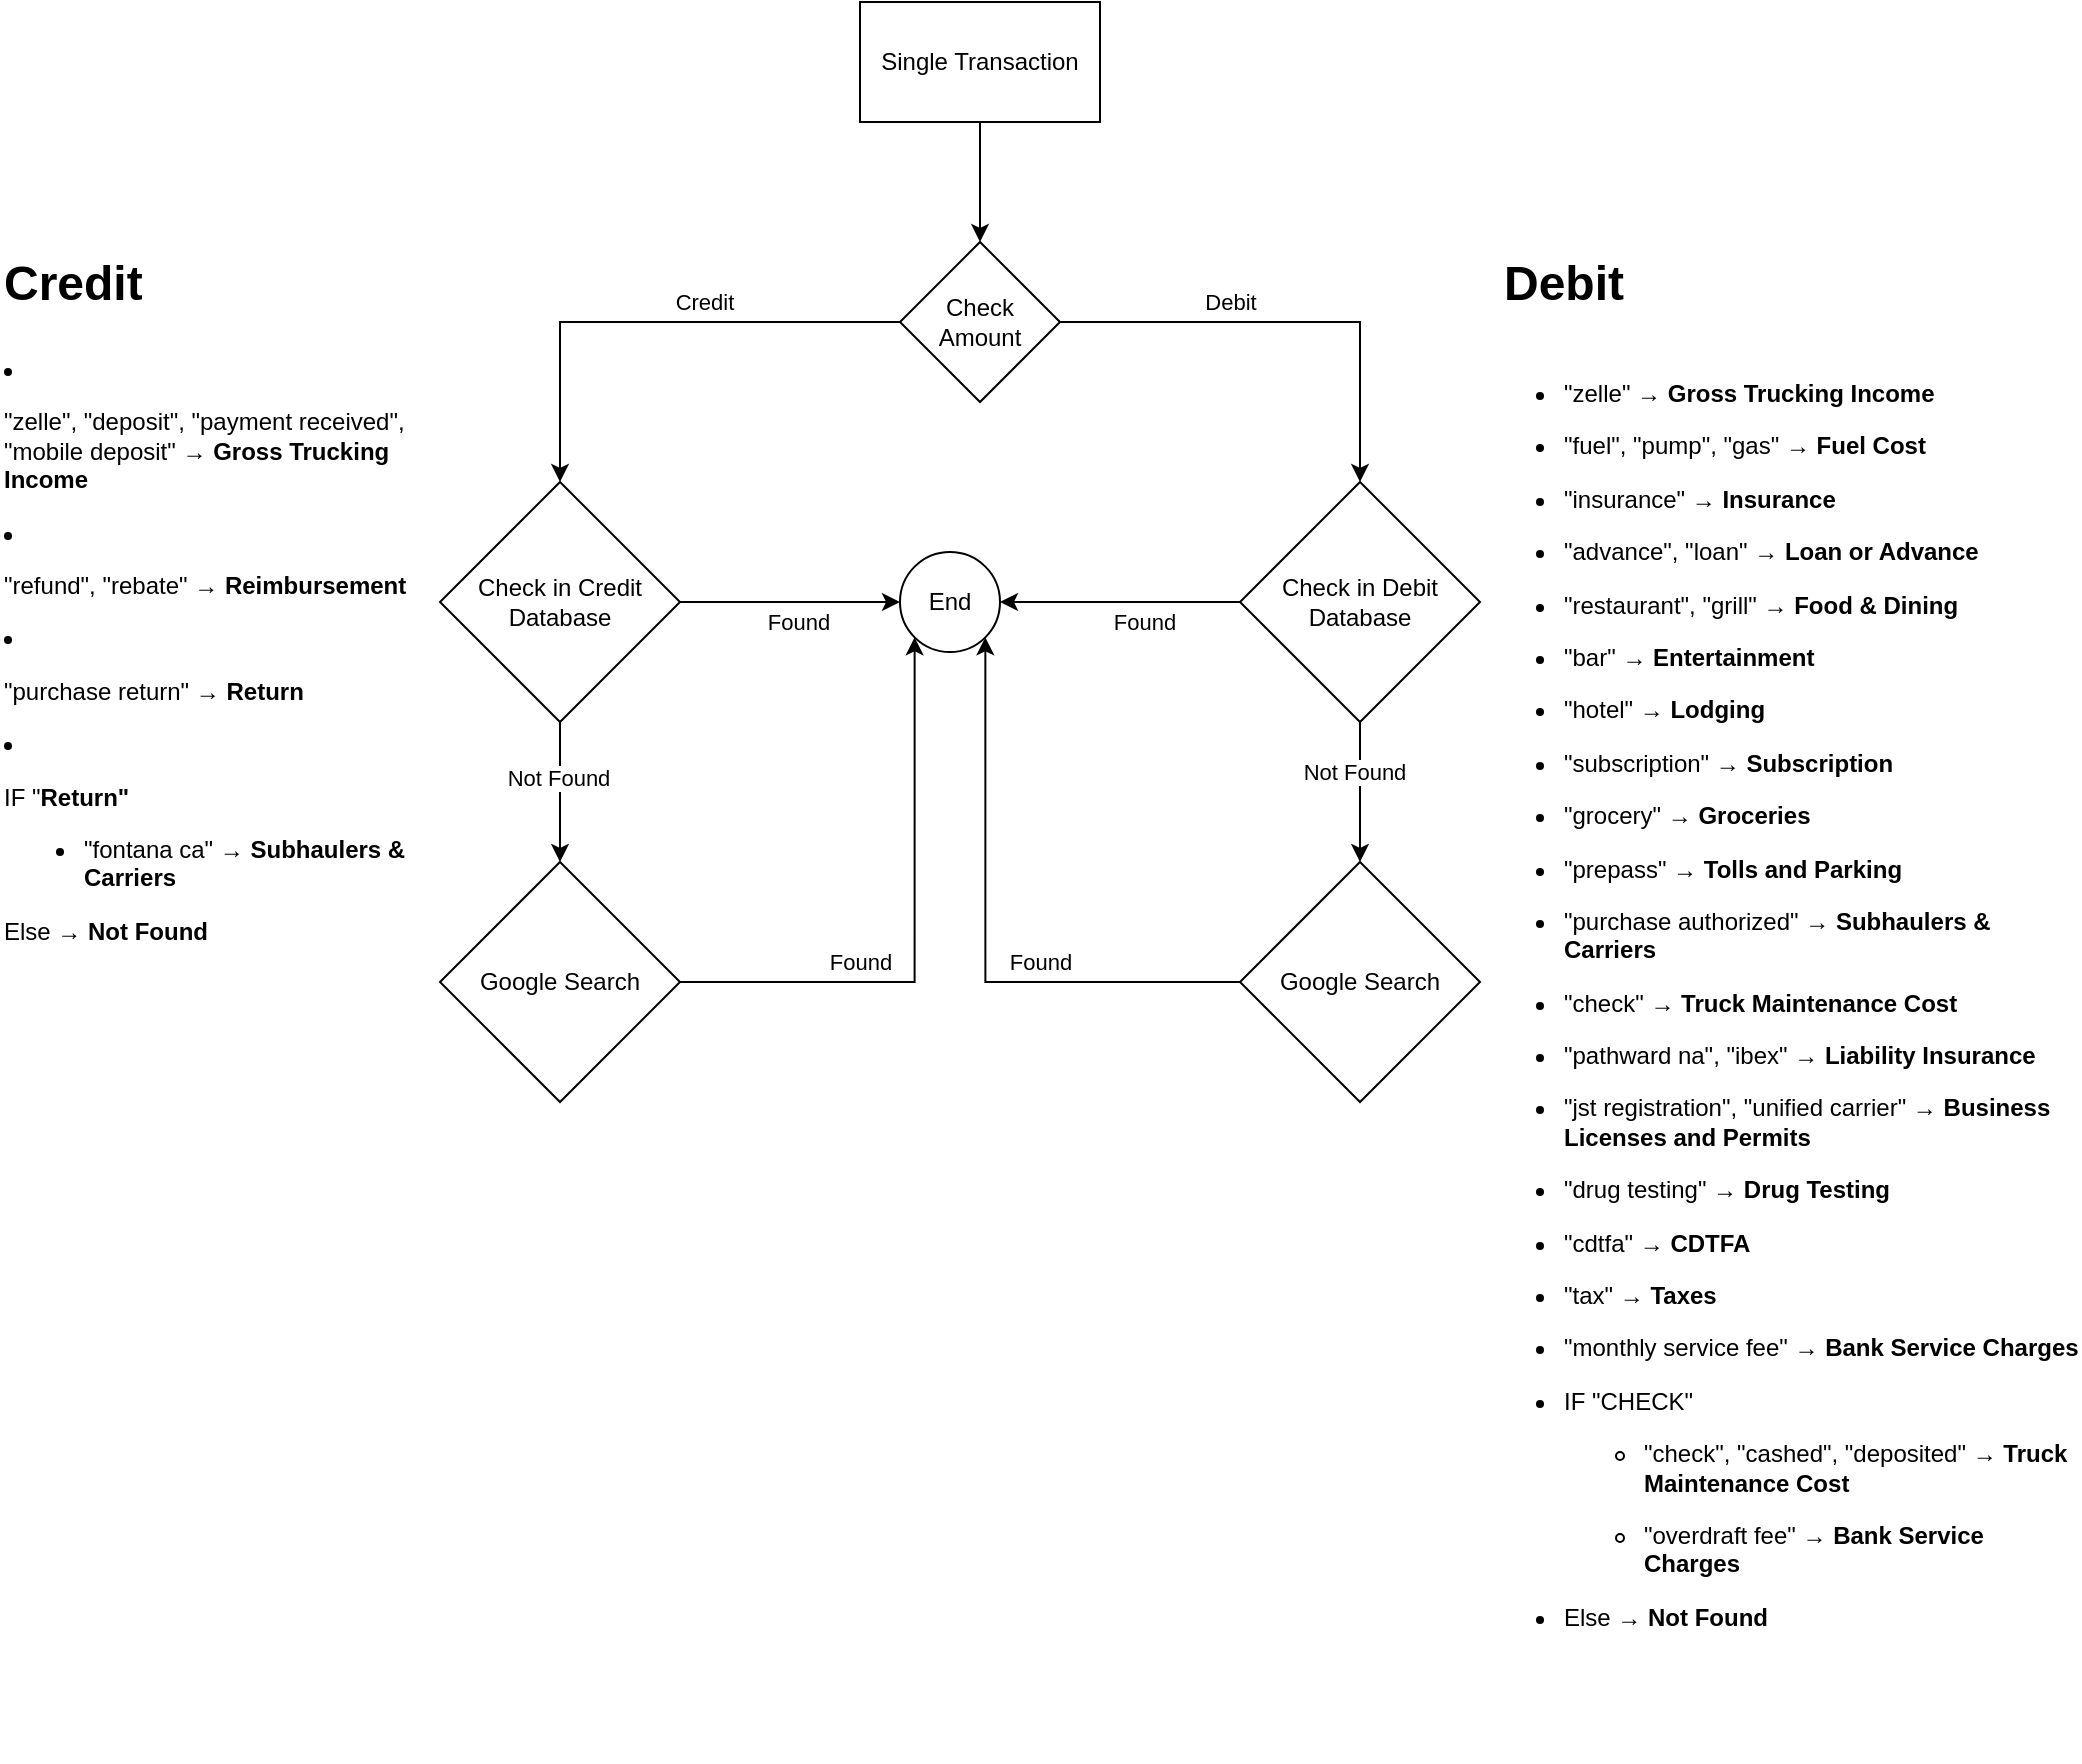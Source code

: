 <mxfile version="26.2.14">
  <diagram name="Page-1" id="-Porn5q69pJKB6e0TvHD">
    <mxGraphModel dx="1238" dy="747" grid="1" gridSize="10" guides="1" tooltips="1" connect="1" arrows="1" fold="1" page="1" pageScale="1" pageWidth="850" pageHeight="1100" math="0" shadow="0">
      <root>
        <mxCell id="0" />
        <mxCell id="1" parent="0" />
        <mxCell id="hhpjWOZ0reYCbAaIe3Vi-7" style="edgeStyle=orthogonalEdgeStyle;rounded=0;orthogonalLoop=1;jettySize=auto;html=1;entryX=0.5;entryY=0;entryDx=0;entryDy=0;" edge="1" parent="1" source="hhpjWOZ0reYCbAaIe3Vi-1" target="hhpjWOZ0reYCbAaIe3Vi-2">
          <mxGeometry relative="1" as="geometry" />
        </mxCell>
        <mxCell id="hhpjWOZ0reYCbAaIe3Vi-1" value="&lt;div&gt;Single Transaction&lt;/div&gt;" style="rounded=0;whiteSpace=wrap;html=1;" vertex="1" parent="1">
          <mxGeometry x="230" y="140" width="120" height="60" as="geometry" />
        </mxCell>
        <mxCell id="hhpjWOZ0reYCbAaIe3Vi-5" style="edgeStyle=orthogonalEdgeStyle;rounded=0;orthogonalLoop=1;jettySize=auto;html=1;entryX=0.5;entryY=0;entryDx=0;entryDy=0;" edge="1" parent="1" source="hhpjWOZ0reYCbAaIe3Vi-2" target="hhpjWOZ0reYCbAaIe3Vi-17">
          <mxGeometry relative="1" as="geometry">
            <mxPoint x="400" y="360" as="targetPoint" />
          </mxGeometry>
        </mxCell>
        <mxCell id="hhpjWOZ0reYCbAaIe3Vi-13" value="&lt;div&gt;Debit&lt;/div&gt;" style="edgeLabel;html=1;align=center;verticalAlign=middle;resizable=0;points=[];" vertex="1" connectable="0" parent="hhpjWOZ0reYCbAaIe3Vi-5">
          <mxGeometry x="-0.308" y="1" relative="1" as="geometry">
            <mxPoint x="5" y="-9" as="offset" />
          </mxGeometry>
        </mxCell>
        <mxCell id="hhpjWOZ0reYCbAaIe3Vi-6" style="edgeStyle=orthogonalEdgeStyle;rounded=0;orthogonalLoop=1;jettySize=auto;html=1;entryX=0.5;entryY=0;entryDx=0;entryDy=0;exitX=0;exitY=0.5;exitDx=0;exitDy=0;" edge="1" parent="1" source="hhpjWOZ0reYCbAaIe3Vi-2" target="hhpjWOZ0reYCbAaIe3Vi-9">
          <mxGeometry relative="1" as="geometry">
            <mxPoint x="150" y="300" as="sourcePoint" />
            <mxPoint x="80" y="360" as="targetPoint" />
          </mxGeometry>
        </mxCell>
        <mxCell id="hhpjWOZ0reYCbAaIe3Vi-12" value="Credit" style="edgeLabel;html=1;align=center;verticalAlign=middle;resizable=0;points=[];" vertex="1" connectable="0" parent="hhpjWOZ0reYCbAaIe3Vi-6">
          <mxGeometry x="-0.215" y="-1" relative="1" as="geometry">
            <mxPoint y="-9" as="offset" />
          </mxGeometry>
        </mxCell>
        <mxCell id="hhpjWOZ0reYCbAaIe3Vi-2" value="Check Amount" style="rhombus;whiteSpace=wrap;html=1;" vertex="1" parent="1">
          <mxGeometry x="250" y="260" width="80" height="80" as="geometry" />
        </mxCell>
        <mxCell id="hhpjWOZ0reYCbAaIe3Vi-15" value="" style="edgeStyle=orthogonalEdgeStyle;rounded=0;orthogonalLoop=1;jettySize=auto;html=1;" edge="1" parent="1" source="hhpjWOZ0reYCbAaIe3Vi-9" target="hhpjWOZ0reYCbAaIe3Vi-14">
          <mxGeometry relative="1" as="geometry" />
        </mxCell>
        <mxCell id="hhpjWOZ0reYCbAaIe3Vi-21" value="Found" style="edgeLabel;html=1;align=center;verticalAlign=middle;resizable=0;points=[];" vertex="1" connectable="0" parent="hhpjWOZ0reYCbAaIe3Vi-15">
          <mxGeometry x="0.073" relative="1" as="geometry">
            <mxPoint y="10" as="offset" />
          </mxGeometry>
        </mxCell>
        <mxCell id="hhpjWOZ0reYCbAaIe3Vi-24" style="edgeStyle=orthogonalEdgeStyle;rounded=0;orthogonalLoop=1;jettySize=auto;html=1;entryX=0.5;entryY=0;entryDx=0;entryDy=0;" edge="1" parent="1" source="hhpjWOZ0reYCbAaIe3Vi-9" target="hhpjWOZ0reYCbAaIe3Vi-23">
          <mxGeometry relative="1" as="geometry" />
        </mxCell>
        <mxCell id="hhpjWOZ0reYCbAaIe3Vi-25" value="Not Found" style="edgeLabel;html=1;align=center;verticalAlign=middle;resizable=0;points=[];" vertex="1" connectable="0" parent="hhpjWOZ0reYCbAaIe3Vi-24">
          <mxGeometry x="-0.2" y="-1" relative="1" as="geometry">
            <mxPoint as="offset" />
          </mxGeometry>
        </mxCell>
        <mxCell id="hhpjWOZ0reYCbAaIe3Vi-9" value="Check in Credit Database" style="rhombus;whiteSpace=wrap;html=1;aspect=fixed;" vertex="1" parent="1">
          <mxGeometry x="20" y="380" width="120" height="120" as="geometry" />
        </mxCell>
        <mxCell id="hhpjWOZ0reYCbAaIe3Vi-14" value="End" style="ellipse;whiteSpace=wrap;html=1;aspect=fixed;" vertex="1" parent="1">
          <mxGeometry x="250" y="415" width="50" height="50" as="geometry" />
        </mxCell>
        <mxCell id="hhpjWOZ0reYCbAaIe3Vi-18" style="edgeStyle=orthogonalEdgeStyle;rounded=0;orthogonalLoop=1;jettySize=auto;html=1;entryX=1;entryY=0.5;entryDx=0;entryDy=0;" edge="1" parent="1" source="hhpjWOZ0reYCbAaIe3Vi-17" target="hhpjWOZ0reYCbAaIe3Vi-14">
          <mxGeometry relative="1" as="geometry" />
        </mxCell>
        <mxCell id="hhpjWOZ0reYCbAaIe3Vi-22" value="Found" style="edgeLabel;html=1;align=center;verticalAlign=middle;resizable=0;points=[];" vertex="1" connectable="0" parent="hhpjWOZ0reYCbAaIe3Vi-18">
          <mxGeometry x="-0.2" y="-2" relative="1" as="geometry">
            <mxPoint y="12" as="offset" />
          </mxGeometry>
        </mxCell>
        <mxCell id="hhpjWOZ0reYCbAaIe3Vi-29" style="edgeStyle=orthogonalEdgeStyle;rounded=0;orthogonalLoop=1;jettySize=auto;html=1;entryX=0.5;entryY=0;entryDx=0;entryDy=0;" edge="1" parent="1" source="hhpjWOZ0reYCbAaIe3Vi-17" target="hhpjWOZ0reYCbAaIe3Vi-28">
          <mxGeometry relative="1" as="geometry" />
        </mxCell>
        <mxCell id="hhpjWOZ0reYCbAaIe3Vi-32" value="Not Found" style="edgeLabel;html=1;align=center;verticalAlign=middle;resizable=0;points=[];" vertex="1" connectable="0" parent="hhpjWOZ0reYCbAaIe3Vi-29">
          <mxGeometry x="-0.286" y="-3" relative="1" as="geometry">
            <mxPoint as="offset" />
          </mxGeometry>
        </mxCell>
        <mxCell id="hhpjWOZ0reYCbAaIe3Vi-17" value="Check in Debit Database" style="rhombus;whiteSpace=wrap;html=1;aspect=fixed;" vertex="1" parent="1">
          <mxGeometry x="420" y="380" width="120" height="120" as="geometry" />
        </mxCell>
        <mxCell id="hhpjWOZ0reYCbAaIe3Vi-26" style="edgeStyle=orthogonalEdgeStyle;rounded=0;orthogonalLoop=1;jettySize=auto;html=1;entryX=0;entryY=1;entryDx=0;entryDy=0;" edge="1" parent="1" source="hhpjWOZ0reYCbAaIe3Vi-23" target="hhpjWOZ0reYCbAaIe3Vi-14">
          <mxGeometry relative="1" as="geometry" />
        </mxCell>
        <mxCell id="hhpjWOZ0reYCbAaIe3Vi-27" value="Found" style="edgeLabel;html=1;align=center;verticalAlign=middle;resizable=0;points=[];" vertex="1" connectable="0" parent="hhpjWOZ0reYCbAaIe3Vi-26">
          <mxGeometry x="-0.372" relative="1" as="geometry">
            <mxPoint x="-1" y="-10" as="offset" />
          </mxGeometry>
        </mxCell>
        <mxCell id="hhpjWOZ0reYCbAaIe3Vi-23" value="Google Search" style="rhombus;whiteSpace=wrap;html=1;aspect=fixed;" vertex="1" parent="1">
          <mxGeometry x="20" y="570" width="120" height="120" as="geometry" />
        </mxCell>
        <mxCell id="hhpjWOZ0reYCbAaIe3Vi-30" style="edgeStyle=orthogonalEdgeStyle;rounded=0;orthogonalLoop=1;jettySize=auto;html=1;entryX=1;entryY=1;entryDx=0;entryDy=0;" edge="1" parent="1" source="hhpjWOZ0reYCbAaIe3Vi-28" target="hhpjWOZ0reYCbAaIe3Vi-14">
          <mxGeometry relative="1" as="geometry" />
        </mxCell>
        <mxCell id="hhpjWOZ0reYCbAaIe3Vi-31" value="Found" style="edgeLabel;html=1;align=center;verticalAlign=middle;resizable=0;points=[];" vertex="1" connectable="0" parent="hhpjWOZ0reYCbAaIe3Vi-30">
          <mxGeometry x="-0.259" relative="1" as="geometry">
            <mxPoint x="11" y="-10" as="offset" />
          </mxGeometry>
        </mxCell>
        <mxCell id="hhpjWOZ0reYCbAaIe3Vi-28" value="Google Search" style="rhombus;whiteSpace=wrap;html=1;aspect=fixed;" vertex="1" parent="1">
          <mxGeometry x="420" y="570" width="120" height="120" as="geometry" />
        </mxCell>
        <mxCell id="hhpjWOZ0reYCbAaIe3Vi-34" value="&lt;li data-pm-slice=&quot;2 4 [&amp;quot;list&amp;quot;,{&amp;quot;spread&amp;quot;:true,&amp;quot;start&amp;quot;:141,&amp;quot;end&amp;quot;:1507}]&quot;&gt;&lt;p&gt;&lt;span&gt;&quot;zelle&quot;, &quot;deposit&quot;, &quot;payment received&quot;, &quot;mobile deposit&quot; → &lt;/span&gt;&lt;span&gt;&lt;strong&gt;Gross Trucking Income&lt;/strong&gt;&lt;/span&gt;&lt;/p&gt;&lt;/li&gt;&lt;li data-pm-slice=&quot;2 4 [&amp;quot;list&amp;quot;,{&amp;quot;spread&amp;quot;:true,&amp;quot;start&amp;quot;:141,&amp;quot;end&amp;quot;:1507}]&quot;&gt;&lt;p&gt;&lt;span&gt;&quot;refund&quot;, &quot;rebate&quot; → &lt;/span&gt;&lt;span&gt;&lt;strong&gt;Reimbursement&lt;/strong&gt;&lt;/span&gt;&lt;/p&gt;&lt;/li&gt;&lt;li data-pm-slice=&quot;2 4 [&amp;quot;list&amp;quot;,{&amp;quot;spread&amp;quot;:true,&amp;quot;start&amp;quot;:141,&amp;quot;end&amp;quot;:1507}]&quot;&gt;&lt;p&gt;&lt;span&gt;&quot;purchase return&quot; → &lt;/span&gt;&lt;span&gt;&lt;strong&gt;Return&lt;/strong&gt;&lt;/span&gt;&lt;/p&gt;&lt;/li&gt;&lt;li data-pm-slice=&quot;2 4 [&amp;quot;list&amp;quot;,{&amp;quot;spread&amp;quot;:true,&amp;quot;start&amp;quot;:141,&amp;quot;end&amp;quot;:1507}]&quot;&gt;&lt;p&gt;&lt;span&gt;IF &quot;&lt;/span&gt;&lt;span&gt;&lt;/span&gt;&lt;span&gt;&lt;strong&gt;Return&quot;&lt;/strong&gt;&lt;/span&gt;&lt;/p&gt;&lt;ul data-spread=&quot;false&quot;&gt;&lt;li&gt;&lt;p&gt;&lt;span&gt;&quot;fontana ca&quot; → &lt;/span&gt;&lt;span&gt;&lt;strong&gt;Subhaulers &amp;amp; Carriers&lt;/strong&gt;&lt;/span&gt;&lt;/p&gt;&lt;/li&gt;&lt;/ul&gt;&lt;span&gt;Else → &lt;/span&gt;&lt;span&gt;&lt;strong&gt;Not Found&lt;/strong&gt;&lt;/span&gt;&lt;/li&gt;" style="text;whiteSpace=wrap;html=1;" vertex="1" parent="1">
          <mxGeometry x="-200" y="310" width="220" height="220" as="geometry" />
        </mxCell>
        <mxCell id="hhpjWOZ0reYCbAaIe3Vi-36" value="&lt;h1 style=&quot;margin-top: 0px;&quot;&gt;Credit&lt;/h1&gt;" style="text;html=1;whiteSpace=wrap;overflow=hidden;rounded=0;" vertex="1" parent="1">
          <mxGeometry x="-200" y="260" width="90" height="40" as="geometry" />
        </mxCell>
        <mxCell id="hhpjWOZ0reYCbAaIe3Vi-37" value="&lt;h1 style=&quot;margin-top: 0px;&quot;&gt;Debit&lt;/h1&gt;" style="text;html=1;whiteSpace=wrap;overflow=hidden;rounded=0;" vertex="1" parent="1">
          <mxGeometry x="550" y="260" width="90" height="40" as="geometry" />
        </mxCell>
        <mxCell id="hhpjWOZ0reYCbAaIe3Vi-39" value="&lt;ul data-spread=&quot;false&quot; data-pm-slice=&quot;3 3 [&amp;quot;list&amp;quot;,{&amp;quot;spread&amp;quot;:true,&amp;quot;start&amp;quot;:141,&amp;quot;end&amp;quot;:1507},&amp;quot;regular_list_item&amp;quot;,{&amp;quot;start&amp;quot;:498,&amp;quot;end&amp;quot;:1507},&amp;quot;list&amp;quot;,{&amp;quot;spread&amp;quot;:false,&amp;quot;start&amp;quot;:512,&amp;quot;end&amp;quot;:1507},&amp;quot;regular_list_item&amp;quot;,{&amp;quot;start&amp;quot;:512,&amp;quot;end&amp;quot;:1312}]&quot;&gt;&lt;li&gt;&lt;p&gt;&lt;span&gt;&quot;zelle&quot; → &lt;/span&gt;&lt;span&gt;&lt;strong&gt;Gross Trucking Income&lt;/strong&gt;&lt;/span&gt;&lt;/p&gt;&lt;/li&gt;&lt;li&gt;&lt;p&gt;&lt;span&gt;&quot;fuel&quot;, &quot;pump&quot;, &quot;gas&quot; → &lt;/span&gt;&lt;span&gt;&lt;strong&gt;Fuel Cost&lt;/strong&gt;&lt;/span&gt;&lt;/p&gt;&lt;/li&gt;&lt;li&gt;&lt;p&gt;&lt;span&gt;&quot;insurance&quot; → &lt;/span&gt;&lt;span&gt;&lt;strong&gt;Insurance&lt;/strong&gt;&lt;/span&gt;&lt;/p&gt;&lt;/li&gt;&lt;li&gt;&lt;p&gt;&lt;span&gt;&quot;advance&quot;, &quot;loan&quot; → &lt;/span&gt;&lt;span&gt;&lt;strong&gt;Loan or Advance&lt;/strong&gt;&lt;/span&gt;&lt;/p&gt;&lt;/li&gt;&lt;li&gt;&lt;p&gt;&lt;span&gt;&quot;restaurant&quot;, &quot;grill&quot; → &lt;/span&gt;&lt;span&gt;&lt;strong&gt;Food &amp;amp; Dining&lt;/strong&gt;&lt;/span&gt;&lt;/p&gt;&lt;/li&gt;&lt;li&gt;&lt;p&gt;&lt;span&gt;&quot;bar&quot; → &lt;/span&gt;&lt;span&gt;&lt;strong&gt;Entertainment&lt;/strong&gt;&lt;/span&gt;&lt;/p&gt;&lt;/li&gt;&lt;li&gt;&lt;p&gt;&lt;span&gt;&quot;hotel&quot; → &lt;/span&gt;&lt;span&gt;&lt;strong&gt;Lodging&lt;/strong&gt;&lt;/span&gt;&lt;/p&gt;&lt;/li&gt;&lt;li&gt;&lt;p&gt;&lt;span&gt;&quot;subscription&quot; → &lt;/span&gt;&lt;span&gt;&lt;strong&gt;Subscription&lt;/strong&gt;&lt;/span&gt;&lt;/p&gt;&lt;/li&gt;&lt;li&gt;&lt;p&gt;&lt;span&gt;&quot;grocery&quot; → &lt;/span&gt;&lt;span&gt;&lt;strong&gt;Groceries&lt;/strong&gt;&lt;/span&gt;&lt;/p&gt;&lt;/li&gt;&lt;li&gt;&lt;p&gt;&lt;span&gt;&quot;prepass&quot; → &lt;/span&gt;&lt;span&gt;&lt;strong&gt;Tolls and Parking&lt;/strong&gt;&lt;/span&gt;&lt;/p&gt;&lt;/li&gt;&lt;li&gt;&lt;p&gt;&lt;span&gt;&quot;purchase authorized&quot; → &lt;/span&gt;&lt;span&gt;&lt;strong&gt;Subhaulers &amp;amp; Carriers&lt;/strong&gt;&lt;/span&gt;&lt;/p&gt;&lt;/li&gt;&lt;li&gt;&lt;p&gt;&lt;span&gt;&quot;check&quot; → &lt;/span&gt;&lt;span&gt;&lt;strong&gt;Truck Maintenance Cost&lt;/strong&gt;&lt;/span&gt;&lt;/p&gt;&lt;/li&gt;&lt;li&gt;&lt;p&gt;&lt;span&gt;&quot;pathward na&quot;, &quot;ibex&quot; → &lt;/span&gt;&lt;span&gt;&lt;strong&gt;Liability Insurance&lt;/strong&gt;&lt;/span&gt;&lt;/p&gt;&lt;/li&gt;&lt;li&gt;&lt;p&gt;&lt;span&gt;&quot;jst registration&quot;, &quot;unified carrier&quot; → &lt;/span&gt;&lt;span&gt;&lt;strong&gt;Business Licenses and Permits&lt;/strong&gt;&lt;/span&gt;&lt;/p&gt;&lt;/li&gt;&lt;li&gt;&lt;p&gt;&lt;span&gt;&quot;drug testing&quot; → &lt;/span&gt;&lt;span&gt;&lt;strong&gt;Drug Testing&lt;/strong&gt;&lt;/span&gt;&lt;/p&gt;&lt;/li&gt;&lt;li&gt;&lt;p&gt;&lt;span&gt;&quot;cdtfa&quot; → &lt;/span&gt;&lt;span&gt;&lt;strong&gt;CDTFA&lt;/strong&gt;&lt;/span&gt;&lt;/p&gt;&lt;/li&gt;&lt;li&gt;&lt;p&gt;&lt;span&gt;&quot;tax&quot; → &lt;/span&gt;&lt;span&gt;&lt;strong&gt;Taxes&lt;/strong&gt;&lt;/span&gt;&lt;/p&gt;&lt;/li&gt;&lt;li&gt;&lt;p&gt;&lt;span&gt;&quot;monthly service fee&quot; → &lt;/span&gt;&lt;span&gt;&lt;strong&gt;Bank Service Charges&lt;/strong&gt;&lt;/span&gt;&lt;/p&gt;&lt;/li&gt;&lt;li data-pm-slice=&quot;2 4 [&amp;quot;list&amp;quot;,{&amp;quot;spread&amp;quot;:true,&amp;quot;start&amp;quot;:141,&amp;quot;end&amp;quot;:1507},&amp;quot;regular_list_item&amp;quot;,{&amp;quot;start&amp;quot;:498,&amp;quot;end&amp;quot;:1507},&amp;quot;list&amp;quot;,{&amp;quot;spread&amp;quot;:false,&amp;quot;start&amp;quot;:512,&amp;quot;end&amp;quot;:1507}]&quot;&gt;&lt;p&gt;&lt;span&gt;IF &quot;&lt;/span&gt;&lt;span&gt;CHECK&quot;&lt;/span&gt;&lt;/p&gt;&lt;ul data-spread=&quot;false&quot;&gt;&lt;li&gt;&lt;p&gt;&lt;span&gt;&quot;check&quot;, &quot;cashed&quot;, &quot;deposited&quot; → &lt;/span&gt;&lt;span&gt;&lt;strong&gt;Truck Maintenance Cost&lt;/strong&gt;&lt;/span&gt;&lt;/p&gt;&lt;/li&gt;&lt;li&gt;&lt;p&gt;&lt;span&gt;&quot;overdraft fee&quot; → &lt;/span&gt;&lt;span&gt;&lt;strong&gt;Bank Service Charges&lt;/strong&gt;&lt;/span&gt;&lt;/p&gt;&lt;/li&gt;&lt;/ul&gt;&lt;/li&gt;&lt;li&gt;&lt;p data-pm-slice=&quot;1 1 [&amp;quot;list&amp;quot;,{&amp;quot;spread&amp;quot;:true,&amp;quot;start&amp;quot;:141,&amp;quot;end&amp;quot;:1507},&amp;quot;regular_list_item&amp;quot;,{&amp;quot;start&amp;quot;:498,&amp;quot;end&amp;quot;:1507},&amp;quot;list&amp;quot;,{&amp;quot;spread&amp;quot;:false,&amp;quot;start&amp;quot;:512,&amp;quot;end&amp;quot;:1507},&amp;quot;regular_list_item&amp;quot;,{&amp;quot;start&amp;quot;:1475,&amp;quot;end&amp;quot;:1507}]&quot;&gt;&lt;span&gt;Else → &lt;/span&gt;&lt;span&gt;&lt;strong&gt;Not Found&lt;/strong&gt;&lt;/span&gt;&lt;/p&gt;&lt;br&gt;&lt;/li&gt;&lt;/ul&gt;" style="text;whiteSpace=wrap;html=1;" vertex="1" parent="1">
          <mxGeometry x="540" y="310" width="300" height="710" as="geometry" />
        </mxCell>
      </root>
    </mxGraphModel>
  </diagram>
</mxfile>
